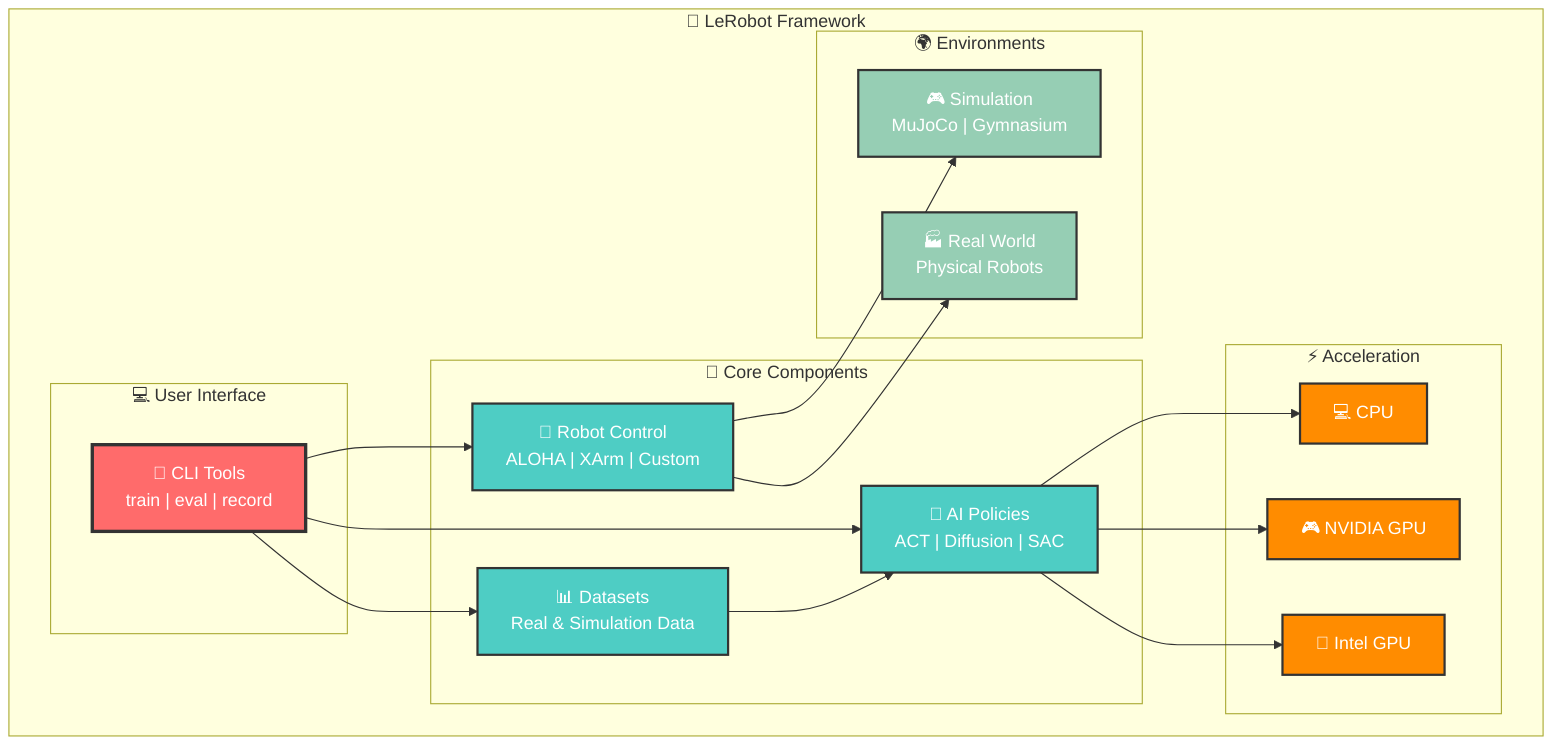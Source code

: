 graph TB
    subgraph "🤖 LeRobot Framework"
        subgraph "💻 User Interface"
            CLI["🔧 CLI Tools<br/>train | eval | record"]
        end
        
        subgraph "🧠 Core Components"
            Policies["🎯 AI Policies<br/>ACT | Diffusion | SAC"]
            Data["📊 Datasets<br/>Real & Simulation Data"]
            Robots["🤖 Robot Control<br/>ALOHA | XArm | Custom"]
        end
        
        subgraph "⚡ Acceleration"
            CPU["💻 CPU"]
            CUDA["🎮 NVIDIA GPU"]
            IntelGPU["🔧 Intel GPU"]
        end
        
        subgraph "🌍 Environments"
            Sim["🎮 Simulation<br/>MuJoCo | Gymnasium"]
            Real["🏭 Real World<br/>Physical Robots"]
        end
    end
    
    %% Main workflow
    CLI --> Policies
    CLI --> Data
    CLI --> Robots
    
    Policies --> CPU
    Policies --> CUDA
    Policies --> IntelGPU
    
    Data --> Policies
    Robots --> Sim
    Robots --> Real
    
    %% Styling
    classDef cliStyle fill:#ff6b6b,stroke:#333,stroke-width:3px,color:#fff
    classDef coreStyle fill:#4ecdc4,stroke:#333,stroke-width:2px,color:#fff
    classDef accelStyle fill:#ff8c00,stroke:#333,stroke-width:2px,color:#fff
    classDef envStyle fill:#96ceb4,stroke:#333,stroke-width:2px,color:#fff
    
    class CLI cliStyle
    class Policies,Data,Robots coreStyle
    class CPU,CUDA,IntelGPU accelStyle
    class Sim,Real envStyle